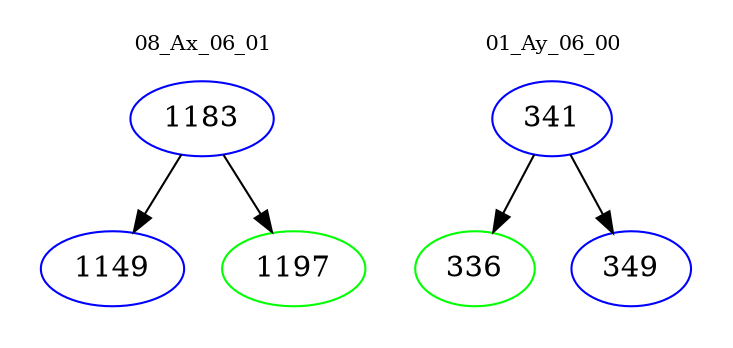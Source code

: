 digraph{
subgraph cluster_0 {
color = white
label = "08_Ax_06_01";
fontsize=10;
T0_1183 [label="1183", color="blue"]
T0_1183 -> T0_1149 [color="black"]
T0_1149 [label="1149", color="blue"]
T0_1183 -> T0_1197 [color="black"]
T0_1197 [label="1197", color="green"]
}
subgraph cluster_1 {
color = white
label = "01_Ay_06_00";
fontsize=10;
T1_341 [label="341", color="blue"]
T1_341 -> T1_336 [color="black"]
T1_336 [label="336", color="green"]
T1_341 -> T1_349 [color="black"]
T1_349 [label="349", color="blue"]
}
}
